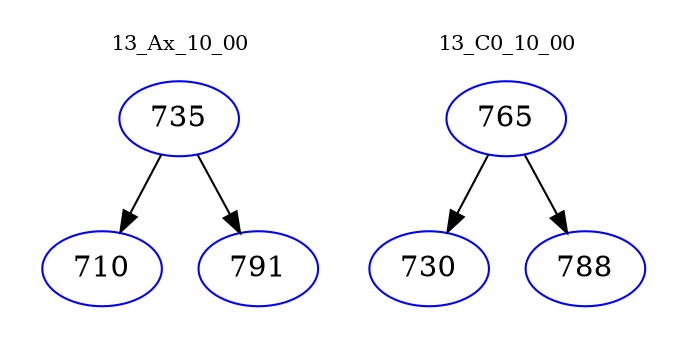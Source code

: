 digraph{
subgraph cluster_0 {
color = white
label = "13_Ax_10_00";
fontsize=10;
T0_735 [label="735", color="blue"]
T0_735 -> T0_710 [color="black"]
T0_710 [label="710", color="blue"]
T0_735 -> T0_791 [color="black"]
T0_791 [label="791", color="blue"]
}
subgraph cluster_1 {
color = white
label = "13_C0_10_00";
fontsize=10;
T1_765 [label="765", color="blue"]
T1_765 -> T1_730 [color="black"]
T1_730 [label="730", color="blue"]
T1_765 -> T1_788 [color="black"]
T1_788 [label="788", color="blue"]
}
}

